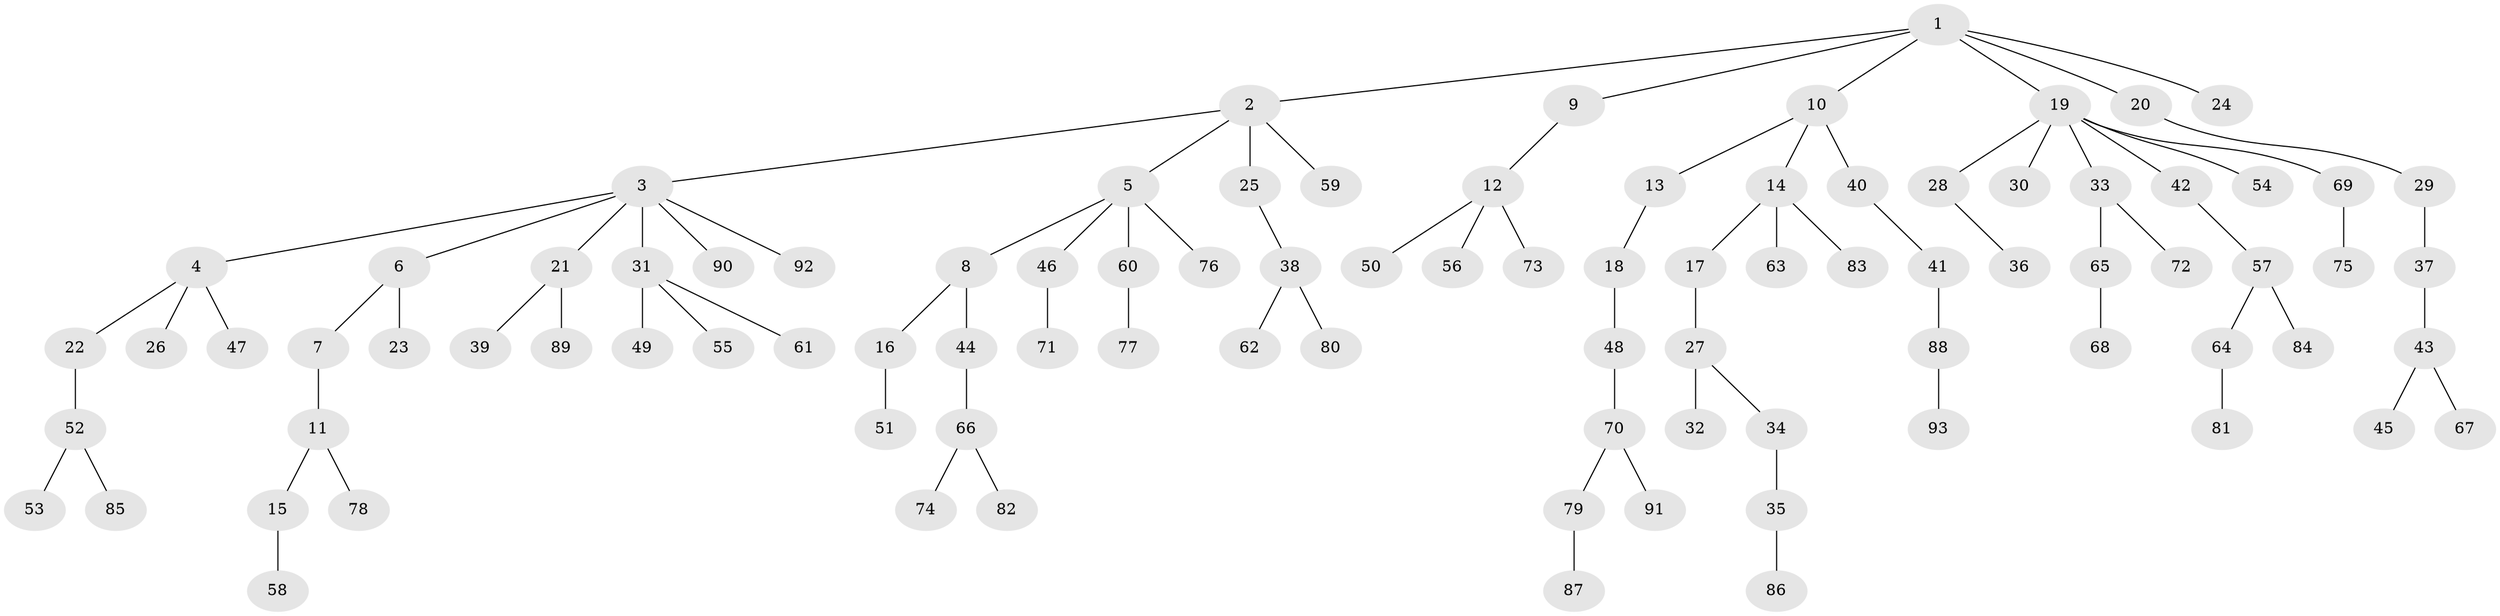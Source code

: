 // Generated by graph-tools (version 1.1) at 2025/15/03/09/25 04:15:31]
// undirected, 93 vertices, 92 edges
graph export_dot {
graph [start="1"]
  node [color=gray90,style=filled];
  1;
  2;
  3;
  4;
  5;
  6;
  7;
  8;
  9;
  10;
  11;
  12;
  13;
  14;
  15;
  16;
  17;
  18;
  19;
  20;
  21;
  22;
  23;
  24;
  25;
  26;
  27;
  28;
  29;
  30;
  31;
  32;
  33;
  34;
  35;
  36;
  37;
  38;
  39;
  40;
  41;
  42;
  43;
  44;
  45;
  46;
  47;
  48;
  49;
  50;
  51;
  52;
  53;
  54;
  55;
  56;
  57;
  58;
  59;
  60;
  61;
  62;
  63;
  64;
  65;
  66;
  67;
  68;
  69;
  70;
  71;
  72;
  73;
  74;
  75;
  76;
  77;
  78;
  79;
  80;
  81;
  82;
  83;
  84;
  85;
  86;
  87;
  88;
  89;
  90;
  91;
  92;
  93;
  1 -- 2;
  1 -- 9;
  1 -- 10;
  1 -- 19;
  1 -- 20;
  1 -- 24;
  2 -- 3;
  2 -- 5;
  2 -- 25;
  2 -- 59;
  3 -- 4;
  3 -- 6;
  3 -- 21;
  3 -- 31;
  3 -- 90;
  3 -- 92;
  4 -- 22;
  4 -- 26;
  4 -- 47;
  5 -- 8;
  5 -- 46;
  5 -- 60;
  5 -- 76;
  6 -- 7;
  6 -- 23;
  7 -- 11;
  8 -- 16;
  8 -- 44;
  9 -- 12;
  10 -- 13;
  10 -- 14;
  10 -- 40;
  11 -- 15;
  11 -- 78;
  12 -- 50;
  12 -- 56;
  12 -- 73;
  13 -- 18;
  14 -- 17;
  14 -- 63;
  14 -- 83;
  15 -- 58;
  16 -- 51;
  17 -- 27;
  18 -- 48;
  19 -- 28;
  19 -- 30;
  19 -- 33;
  19 -- 42;
  19 -- 54;
  19 -- 69;
  20 -- 29;
  21 -- 39;
  21 -- 89;
  22 -- 52;
  25 -- 38;
  27 -- 32;
  27 -- 34;
  28 -- 36;
  29 -- 37;
  31 -- 49;
  31 -- 55;
  31 -- 61;
  33 -- 65;
  33 -- 72;
  34 -- 35;
  35 -- 86;
  37 -- 43;
  38 -- 62;
  38 -- 80;
  40 -- 41;
  41 -- 88;
  42 -- 57;
  43 -- 45;
  43 -- 67;
  44 -- 66;
  46 -- 71;
  48 -- 70;
  52 -- 53;
  52 -- 85;
  57 -- 64;
  57 -- 84;
  60 -- 77;
  64 -- 81;
  65 -- 68;
  66 -- 74;
  66 -- 82;
  69 -- 75;
  70 -- 79;
  70 -- 91;
  79 -- 87;
  88 -- 93;
}
